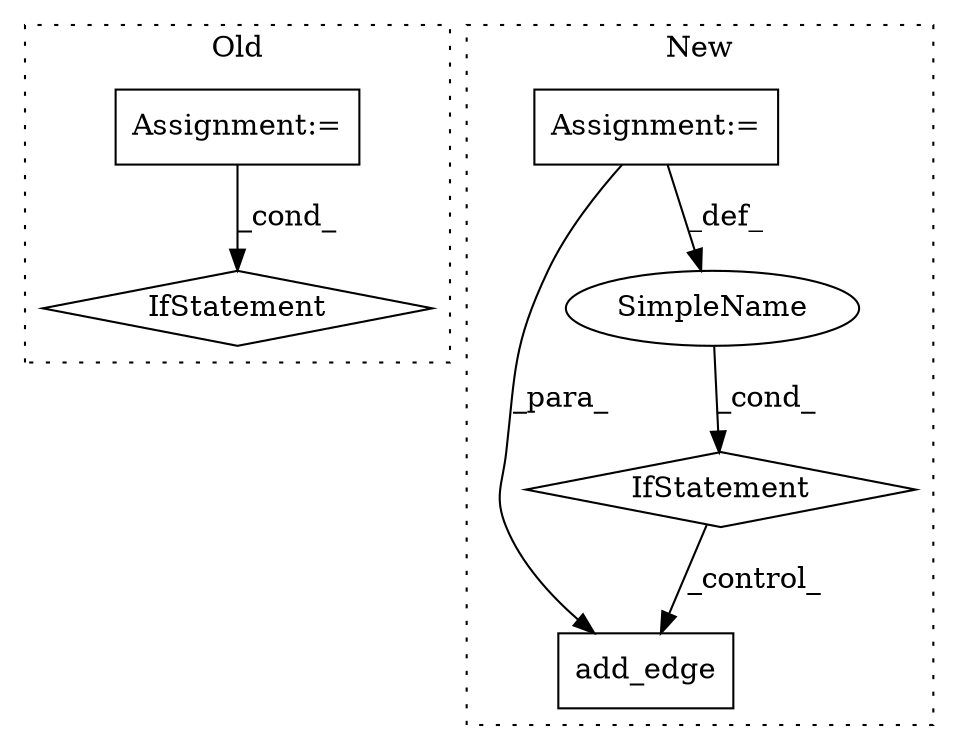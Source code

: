 digraph G {
subgraph cluster0 {
1 [label="IfStatement" a="25" s="1425,1452" l="4,2" shape="diamond"];
6 [label="Assignment:=" a="7" s="1274" l="10" shape="box"];
label = "Old";
style="dotted";
}
subgraph cluster1 {
2 [label="add_edge" a="32" s="1391,1411" l="9,1" shape="box"];
3 [label="Assignment:=" a="7" s="1098,1187" l="69,2" shape="box"];
4 [label="IfStatement" a="25" s="1346,1371" l="4,2" shape="diamond"];
5 [label="SimpleName" a="42" s="" l="" shape="ellipse"];
label = "New";
style="dotted";
}
3 -> 5 [label="_def_"];
3 -> 2 [label="_para_"];
4 -> 2 [label="_control_"];
5 -> 4 [label="_cond_"];
6 -> 1 [label="_cond_"];
}